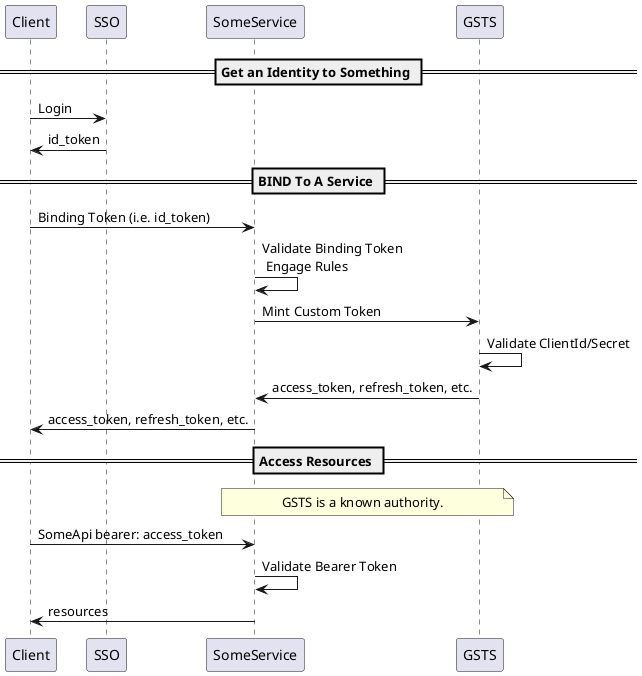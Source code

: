 @startuml


== Get an Identity to Something ==
Client -> SSO: Login
Client <- SSO: id_token
 
== BIND To A Service ==
Client -> SomeService: Binding Token (i.e. id_token)
SomeService -> SomeService: Validate Binding Token\n Engage Rules
SomeService -> GSTS: Mint Custom Token
GSTS -> GSTS: Validate ClientId/Secret
GSTS -> SomeService: access_token, refresh_token, etc.
Client <- SomeService: access_token, refresh_token, etc.

== Access Resources ==
note over SomeService,GSTS: GSTS is a known authority.
Client -> SomeService: SomeApi bearer: access_token
SomeService -> SomeService: Validate Bearer Token
Client <- SomeService: resources
 

@enduml
